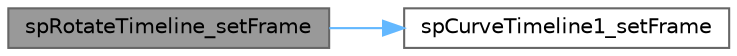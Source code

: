 digraph "spRotateTimeline_setFrame"
{
 // LATEX_PDF_SIZE
  bgcolor="transparent";
  edge [fontname=Helvetica,fontsize=10,labelfontname=Helvetica,labelfontsize=10];
  node [fontname=Helvetica,fontsize=10,shape=box,height=0.2,width=0.4];
  rankdir="LR";
  Node1 [id="Node000001",label="spRotateTimeline_setFrame",height=0.2,width=0.4,color="gray40", fillcolor="grey60", style="filled", fontcolor="black",tooltip=" "];
  Node1 -> Node2 [id="edge1_Node000001_Node000002",color="steelblue1",style="solid",tooltip=" "];
  Node2 [id="Node000002",label="spCurveTimeline1_setFrame",height=0.2,width=0.4,color="grey40", fillcolor="white", style="filled",URL="$_animation_8c.html#a7d3817d0f131810cf0d9a2b483153d29",tooltip=" "];
}

